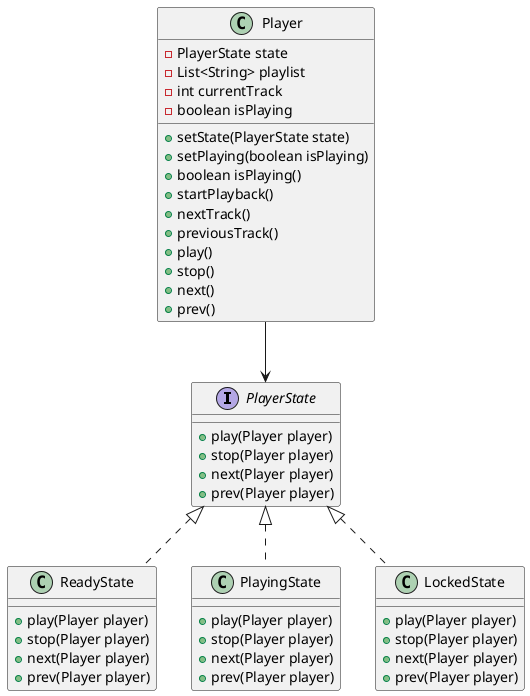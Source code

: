 @startuml
interface PlayerState {
  +play(Player player)
  +stop(Player player)
  +next(Player player)
  +prev(Player player)
}

class Player {
  -PlayerState state
  -List<String> playlist
  -int currentTrack
  -boolean isPlaying
  +setState(PlayerState state)
  +setPlaying(boolean isPlaying)
  +boolean isPlaying()
  +startPlayback()
  +nextTrack()
  +previousTrack()
  +play()
  +stop()
  +next()
  +prev()
}

class ReadyState {
  +play(Player player)
  +stop(Player player)
  +next(Player player)
  +prev(Player player)
}

class PlayingState {
  +play(Player player)
  +stop(Player player)
  +next(Player player)
  +prev(Player player)
}

class LockedState {
  +play(Player player)
  +stop(Player player)
  +next(Player player)
  +prev(Player player)
}

PlayerState <|.. ReadyState
PlayerState <|.. PlayingState
PlayerState <|.. LockedState
Player --> PlayerState
@enduml
